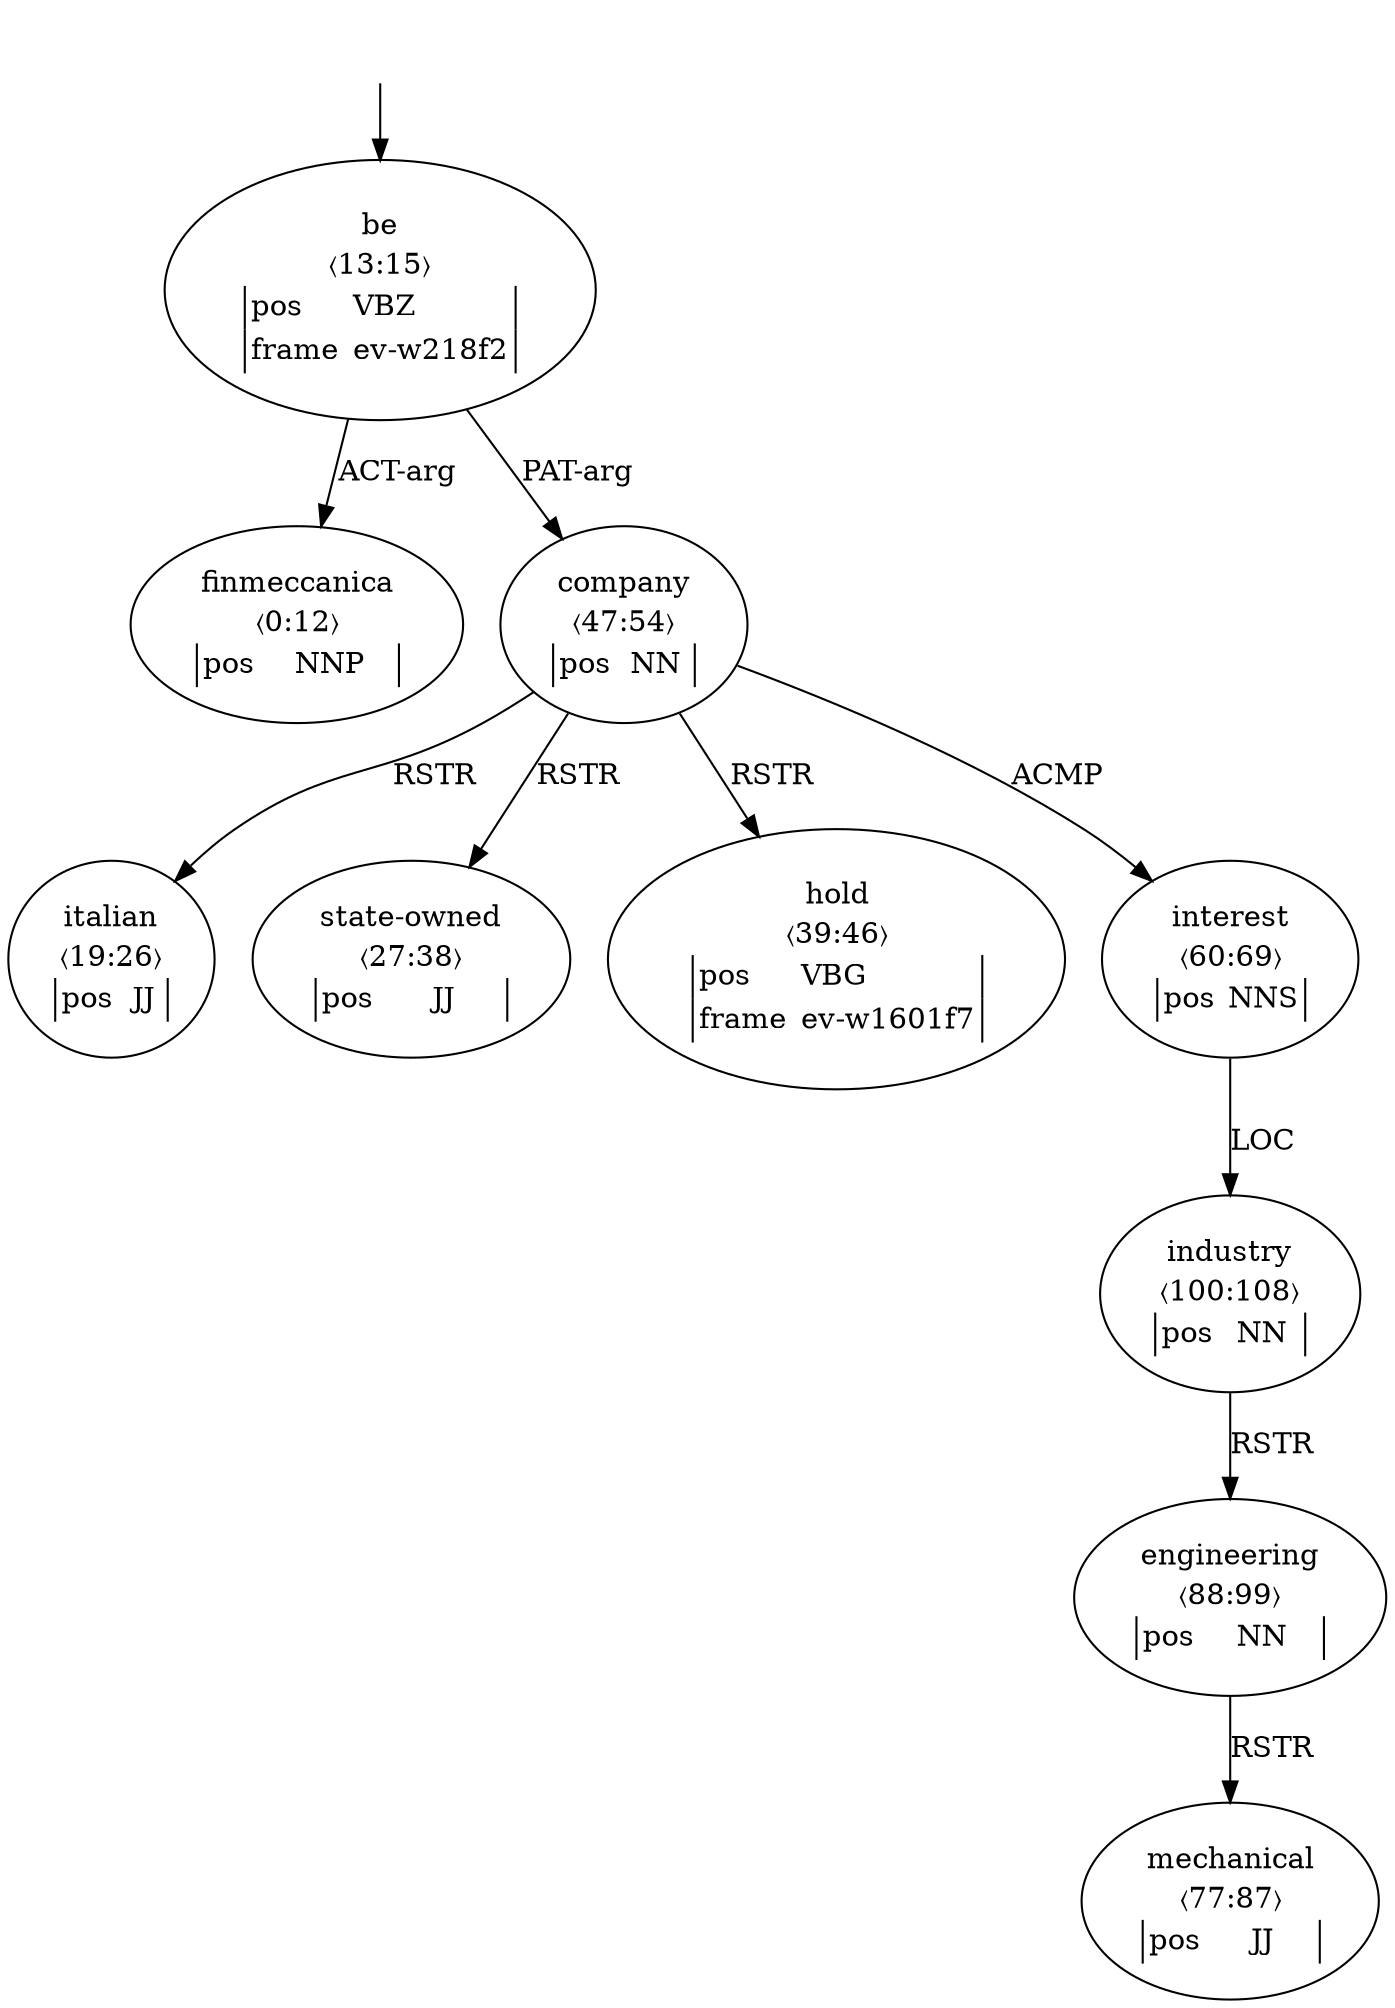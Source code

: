 digraph "20007002" {
  top [ style=invis ];
  top -> 1;
  0 [ label=<<table align="center" border="0" cellspacing="0"><tr><td colspan="2">finmeccanica</td></tr><tr><td colspan="2">〈0:12〉</td></tr><tr><td sides="l" border="1" align="left">pos</td><td sides="r" border="1" align="left">NNP</td></tr></table>> ];
  1 [ label=<<table align="center" border="0" cellspacing="0"><tr><td colspan="2">be</td></tr><tr><td colspan="2">〈13:15〉</td></tr><tr><td sides="l" border="1" align="left">pos</td><td sides="r" border="1" align="left">VBZ</td></tr><tr><td sides="l" border="1" align="left">frame</td><td sides="r" border="1" align="left">ev-w218f2</td></tr></table>> ];
  3 [ label=<<table align="center" border="0" cellspacing="0"><tr><td colspan="2">italian</td></tr><tr><td colspan="2">〈19:26〉</td></tr><tr><td sides="l" border="1" align="left">pos</td><td sides="r" border="1" align="left">JJ</td></tr></table>> ];
  4 [ label=<<table align="center" border="0" cellspacing="0"><tr><td colspan="2">state-owned</td></tr><tr><td colspan="2">〈27:38〉</td></tr><tr><td sides="l" border="1" align="left">pos</td><td sides="r" border="1" align="left">JJ</td></tr></table>> ];
  5 [ label=<<table align="center" border="0" cellspacing="0"><tr><td colspan="2">hold</td></tr><tr><td colspan="2">〈39:46〉</td></tr><tr><td sides="l" border="1" align="left">pos</td><td sides="r" border="1" align="left">VBG</td></tr><tr><td sides="l" border="1" align="left">frame</td><td sides="r" border="1" align="left">ev-w1601f7</td></tr></table>> ];
  6 [ label=<<table align="center" border="0" cellspacing="0"><tr><td colspan="2">company</td></tr><tr><td colspan="2">〈47:54〉</td></tr><tr><td sides="l" border="1" align="left">pos</td><td sides="r" border="1" align="left">NN</td></tr></table>> ];
  8 [ label=<<table align="center" border="0" cellspacing="0"><tr><td colspan="2">interest</td></tr><tr><td colspan="2">〈60:69〉</td></tr><tr><td sides="l" border="1" align="left">pos</td><td sides="r" border="1" align="left">NNS</td></tr></table>> ];
  11 [ label=<<table align="center" border="0" cellspacing="0"><tr><td colspan="2">mechanical</td></tr><tr><td colspan="2">〈77:87〉</td></tr><tr><td sides="l" border="1" align="left">pos</td><td sides="r" border="1" align="left">JJ</td></tr></table>> ];
  12 [ label=<<table align="center" border="0" cellspacing="0"><tr><td colspan="2">engineering</td></tr><tr><td colspan="2">〈88:99〉</td></tr><tr><td sides="l" border="1" align="left">pos</td><td sides="r" border="1" align="left">NN</td></tr></table>> ];
  13 [ label=<<table align="center" border="0" cellspacing="0"><tr><td colspan="2">industry</td></tr><tr><td colspan="2">〈100:108〉</td></tr><tr><td sides="l" border="1" align="left">pos</td><td sides="r" border="1" align="left">NN</td></tr></table>> ];
  8 -> 13 [ label="LOC" ];
  1 -> 0 [ label="ACT-arg" ];
  6 -> 3 [ label="RSTR" ];
  1 -> 6 [ label="PAT-arg" ];
  6 -> 4 [ label="RSTR" ];
  6 -> 8 [ label="ACMP" ];
  6 -> 5 [ label="RSTR" ];
  13 -> 12 [ label="RSTR" ];
  12 -> 11 [ label="RSTR" ];
}

